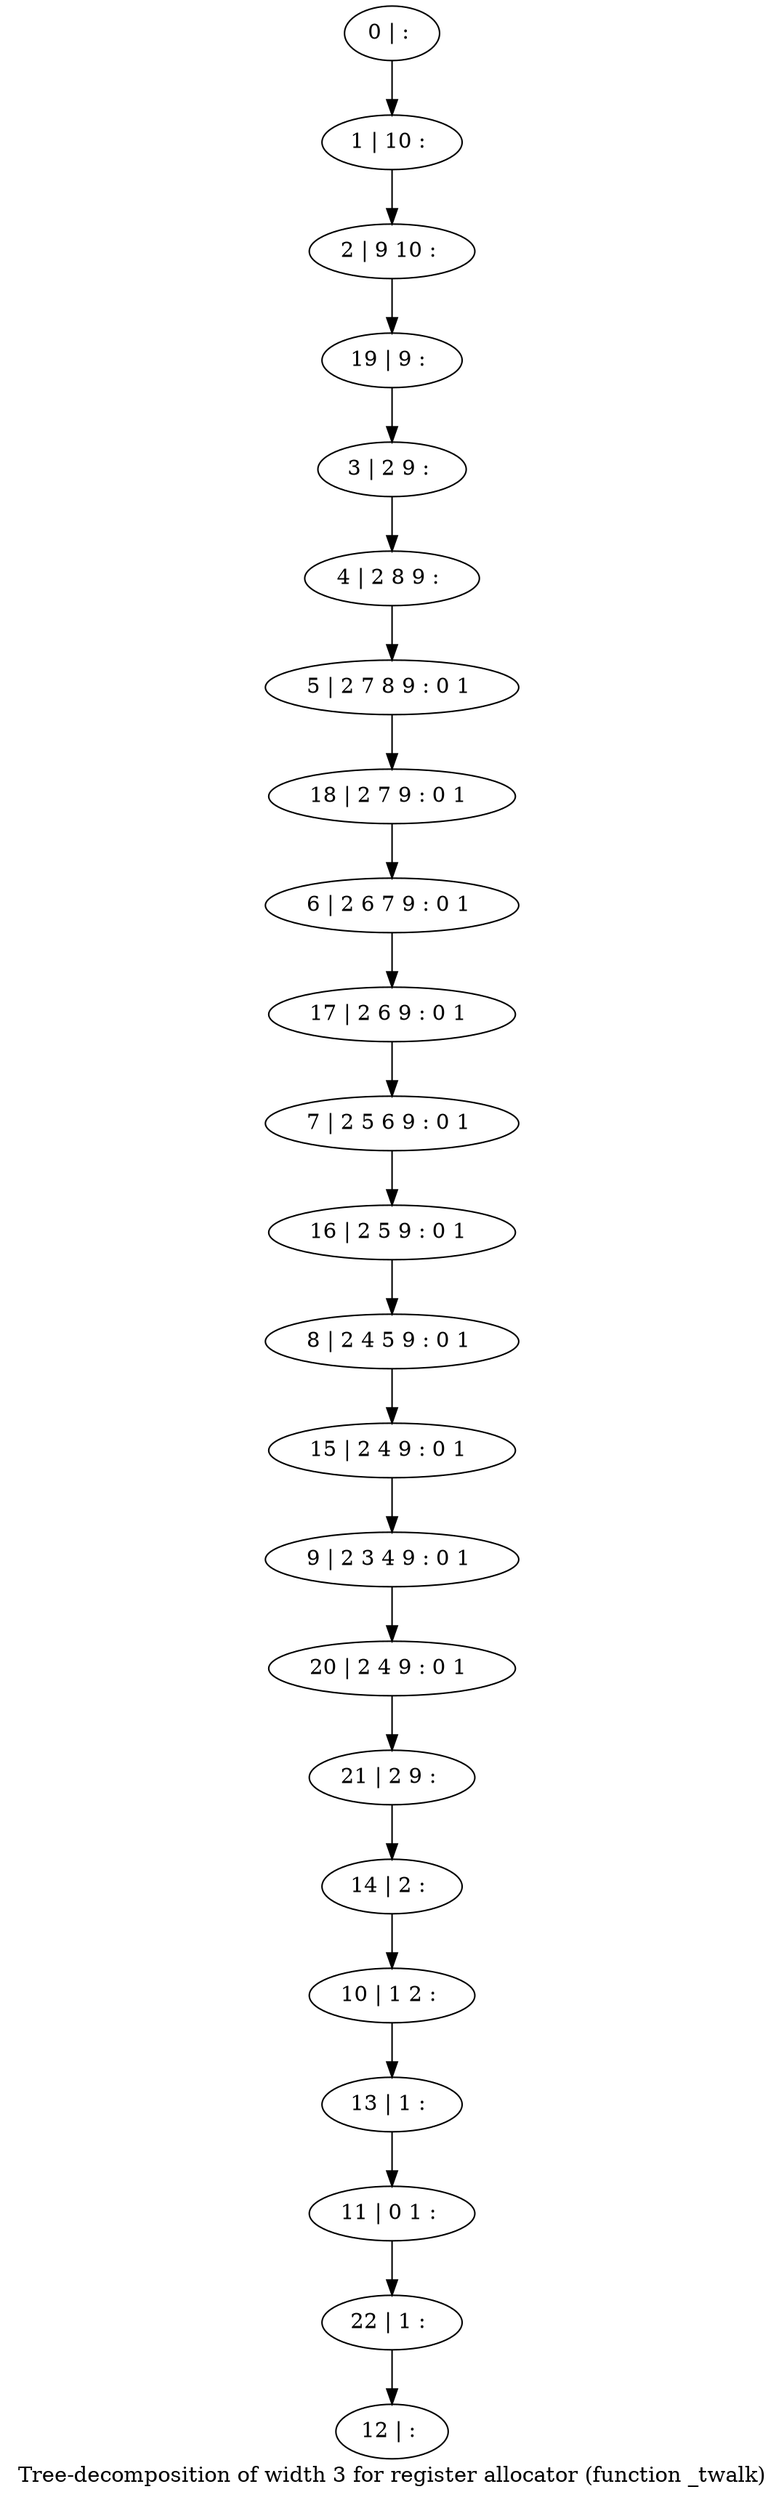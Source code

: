 digraph G {
graph [label="Tree-decomposition of width 3 for register allocator (function _twalk)"]
0[label="0 | : "];
1[label="1 | 10 : "];
2[label="2 | 9 10 : "];
3[label="3 | 2 9 : "];
4[label="4 | 2 8 9 : "];
5[label="5 | 2 7 8 9 : 0 1 "];
6[label="6 | 2 6 7 9 : 0 1 "];
7[label="7 | 2 5 6 9 : 0 1 "];
8[label="8 | 2 4 5 9 : 0 1 "];
9[label="9 | 2 3 4 9 : 0 1 "];
10[label="10 | 1 2 : "];
11[label="11 | 0 1 : "];
12[label="12 | : "];
13[label="13 | 1 : "];
14[label="14 | 2 : "];
15[label="15 | 2 4 9 : 0 1 "];
16[label="16 | 2 5 9 : 0 1 "];
17[label="17 | 2 6 9 : 0 1 "];
18[label="18 | 2 7 9 : 0 1 "];
19[label="19 | 9 : "];
20[label="20 | 2 4 9 : 0 1 "];
21[label="21 | 2 9 : "];
22[label="22 | 1 : "];
0->1 ;
1->2 ;
3->4 ;
4->5 ;
13->11 ;
10->13 ;
14->10 ;
15->9 ;
8->15 ;
16->8 ;
7->16 ;
17->7 ;
6->17 ;
18->6 ;
5->18 ;
19->3 ;
2->19 ;
9->20 ;
21->14 ;
20->21 ;
22->12 ;
11->22 ;
}
